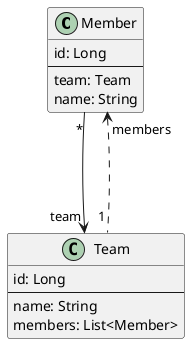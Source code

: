 @startuml

class Member {
  id: Long
  --
  team: Team
  name: String
}

class Team {
  id: Long
  --
  name: String
  members: List<Member>
}

Member "*" --d-> "team" Team
Team "1 " .u.> "members" Member

@enduml